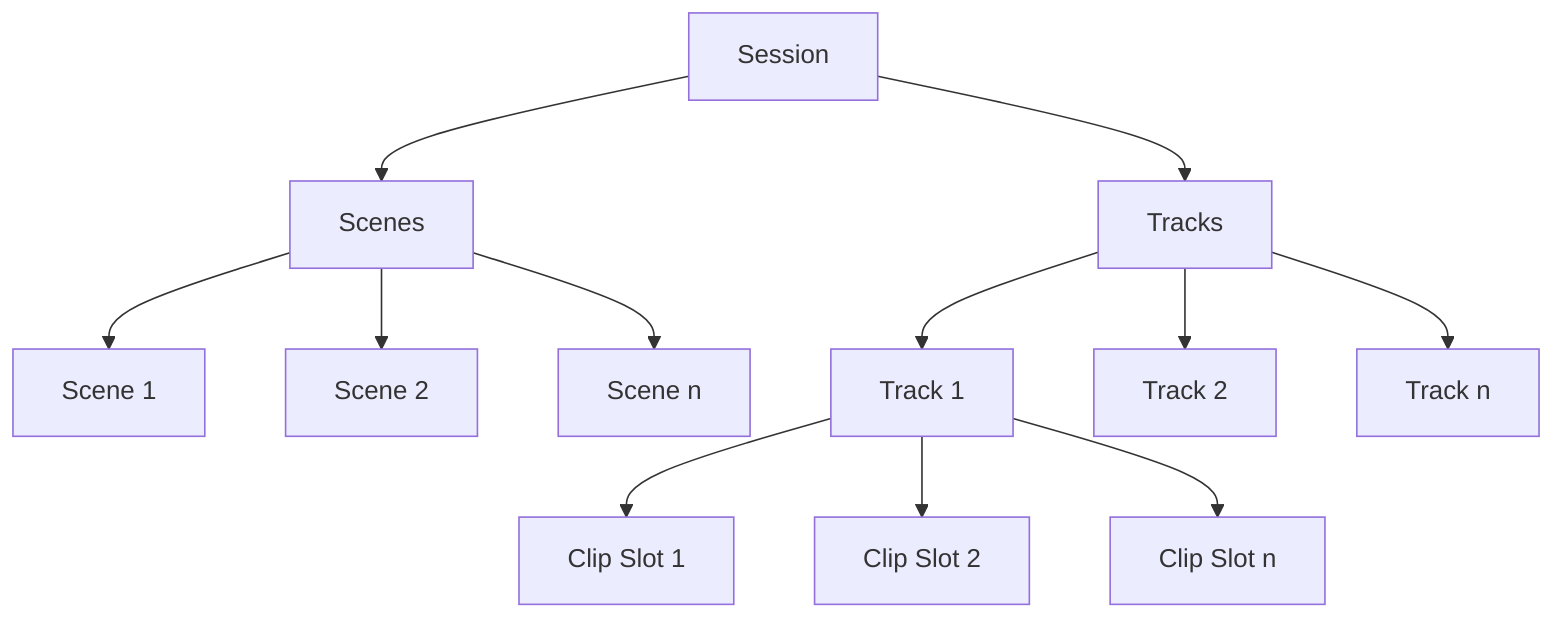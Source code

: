 graph TD
    A[Session] --> B[Scenes]
    A --> C[Tracks]
    
    B --> D[Scene 1]
    B --> E[Scene 2]
    B --> F[Scene n]
    
    C --> G[Track 1]
    C --> H[Track 2]
    C --> I[Track n]
    
    G --> J[Clip Slot 1]
    G --> K[Clip Slot 2]
    G --> L[Clip Slot n]